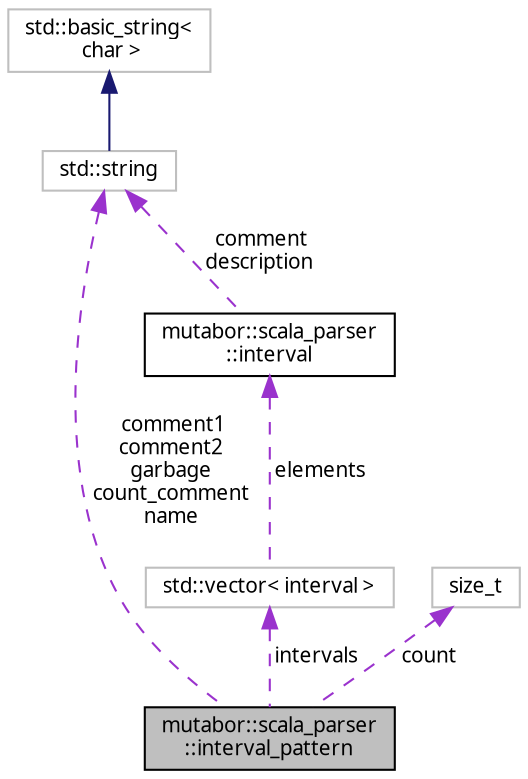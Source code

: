 digraph "mutabor::scala_parser::interval_pattern"
{
  edge [fontname="Sans",fontsize="10",labelfontname="Sans",labelfontsize="10"];
  node [fontname="Sans",fontsize="10",shape=record];
  Node1 [label="mutabor::scala_parser\l::interval_pattern",height=0.2,width=0.4,color="black", fillcolor="grey75", style="filled", fontcolor="black"];
  Node2 -> Node1 [dir="back",color="darkorchid3",fontsize="10",style="dashed",label=" intervals" ,fontname="Sans"];
  Node2 [label="std::vector\< interval \>",height=0.2,width=0.4,color="grey75", fillcolor="white", style="filled"];
  Node3 -> Node2 [dir="back",color="darkorchid3",fontsize="10",style="dashed",label=" elements" ,fontname="Sans"];
  Node3 [label="mutabor::scala_parser\l::interval",height=0.2,width=0.4,color="black", fillcolor="white", style="filled",URL="$d7/ddf/structmutabor_1_1scala__parser_1_1interval.html"];
  Node4 -> Node3 [dir="back",color="darkorchid3",fontsize="10",style="dashed",label=" comment\ndescription" ,fontname="Sans"];
  Node4 [label="std::string",height=0.2,width=0.4,color="grey75", fillcolor="white", style="filled",tooltip="STL class. "];
  Node5 -> Node4 [dir="back",color="midnightblue",fontsize="10",style="solid",fontname="Sans"];
  Node5 [label="std::basic_string\<\l char \>",height=0.2,width=0.4,color="grey75", fillcolor="white", style="filled",tooltip="STL class. "];
  Node4 -> Node1 [dir="back",color="darkorchid3",fontsize="10",style="dashed",label=" comment1\ncomment2\ngarbage\ncount_comment\nname" ,fontname="Sans"];
  Node6 -> Node1 [dir="back",color="darkorchid3",fontsize="10",style="dashed",label=" count" ,fontname="Sans"];
  Node6 [label="size_t",height=0.2,width=0.4,color="grey75", fillcolor="white", style="filled"];
}
